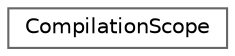 digraph "Graphical Class Hierarchy"
{
 // LATEX_PDF_SIZE
  bgcolor="transparent";
  edge [fontname=Helvetica,fontsize=10,labelfontname=Helvetica,labelfontsize=10];
  node [fontname=Helvetica,fontsize=10,shape=box,height=0.2,width=0.4];
  rankdir="LR";
  Node0 [id="Node000000",label="CompilationScope",height=0.2,width=0.4,color="grey40", fillcolor="white", style="filled",URL="$structCompilationScope.html",tooltip="Compilation scope information."];
}

